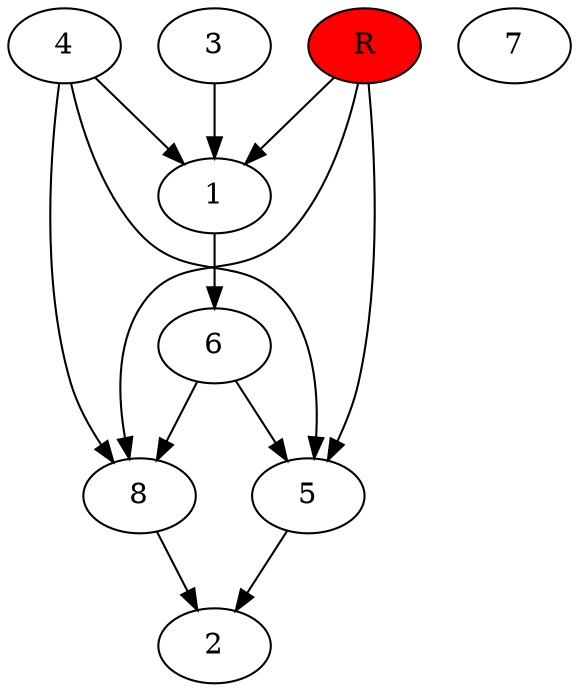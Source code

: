 digraph prb5387 {
	1
	2
	3
	4
	5
	6
	7
	8
	R [fillcolor="#ff0000" style=filled]
	1 -> 6
	3 -> 1
	4 -> 1
	4 -> 5
	4 -> 8
	5 -> 2
	6 -> 5
	6 -> 8
	8 -> 2
	R -> 1
	R -> 5
	R -> 8
}
